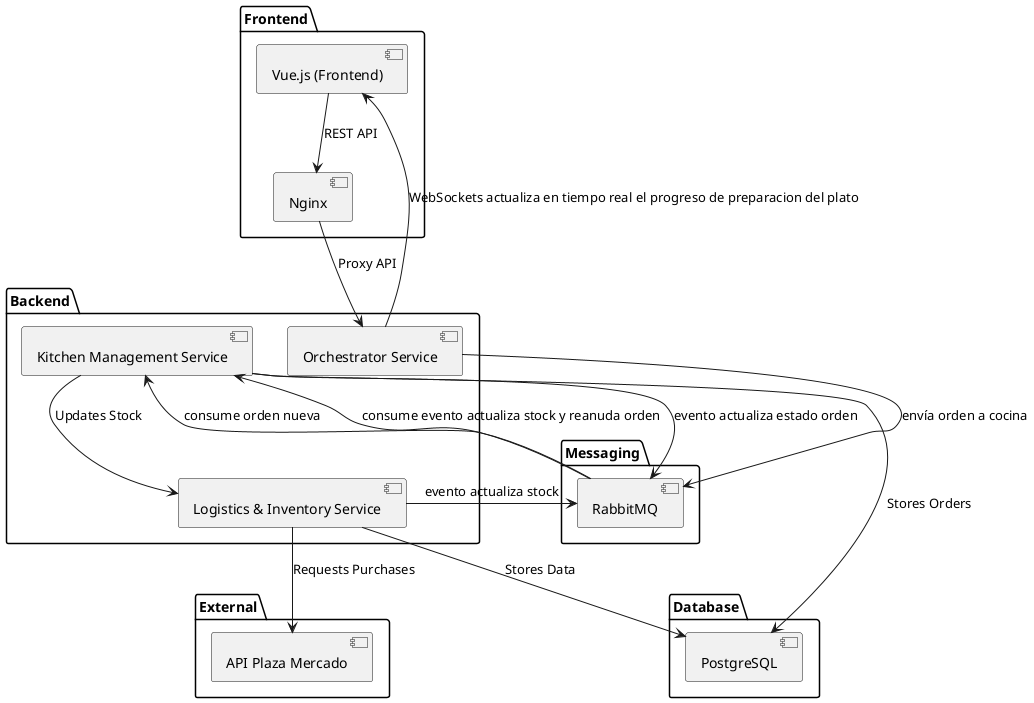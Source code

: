 @startuml
package "Frontend" {
    [Vue.js (Frontend)]
    [Nginx]
}

package "Backend" {
    [Orchestrator Service]
    [Kitchen Management Service]
    [Logistics & Inventory Service]
}

package "Messaging" {
    [RabbitMQ]
}

package "Database" {
    [PostgreSQL]
}

package "External" {
    [API Plaza Mercado]
}

' Relaciones
[Vue.js (Frontend)] --> [Nginx] : REST API
[Nginx] --> [Orchestrator Service] : Proxy API
[Orchestrator Service] --> [Vue.js (Frontend)] : WebSockets actualiza en tiempo real el progreso de preparacion del plato
[Orchestrator Service] --> [RabbitMQ] :envía orden a cocina

[RabbitMQ] --> [Kitchen Management Service] : consume orden nueva

[Kitchen Management Service] --> [Logistics & Inventory Service] : Updates Stock
[Logistics & Inventory Service] --> [API Plaza Mercado] : Requests Purchases
[Logistics & Inventory Service] -->[RabbitMQ] : evento actualiza stock
[RabbitMQ] --> [Kitchen Management Service]: consume evento actualiza stock y reanuda orden

[Logistics & Inventory Service] --> [PostgreSQL] : Stores Data
[Kitchen Management Service] --> [PostgreSQL] : Stores Orders


[Kitchen Management Service]-->[RabbitMQ] : evento actualiza estado orden
@enduml
